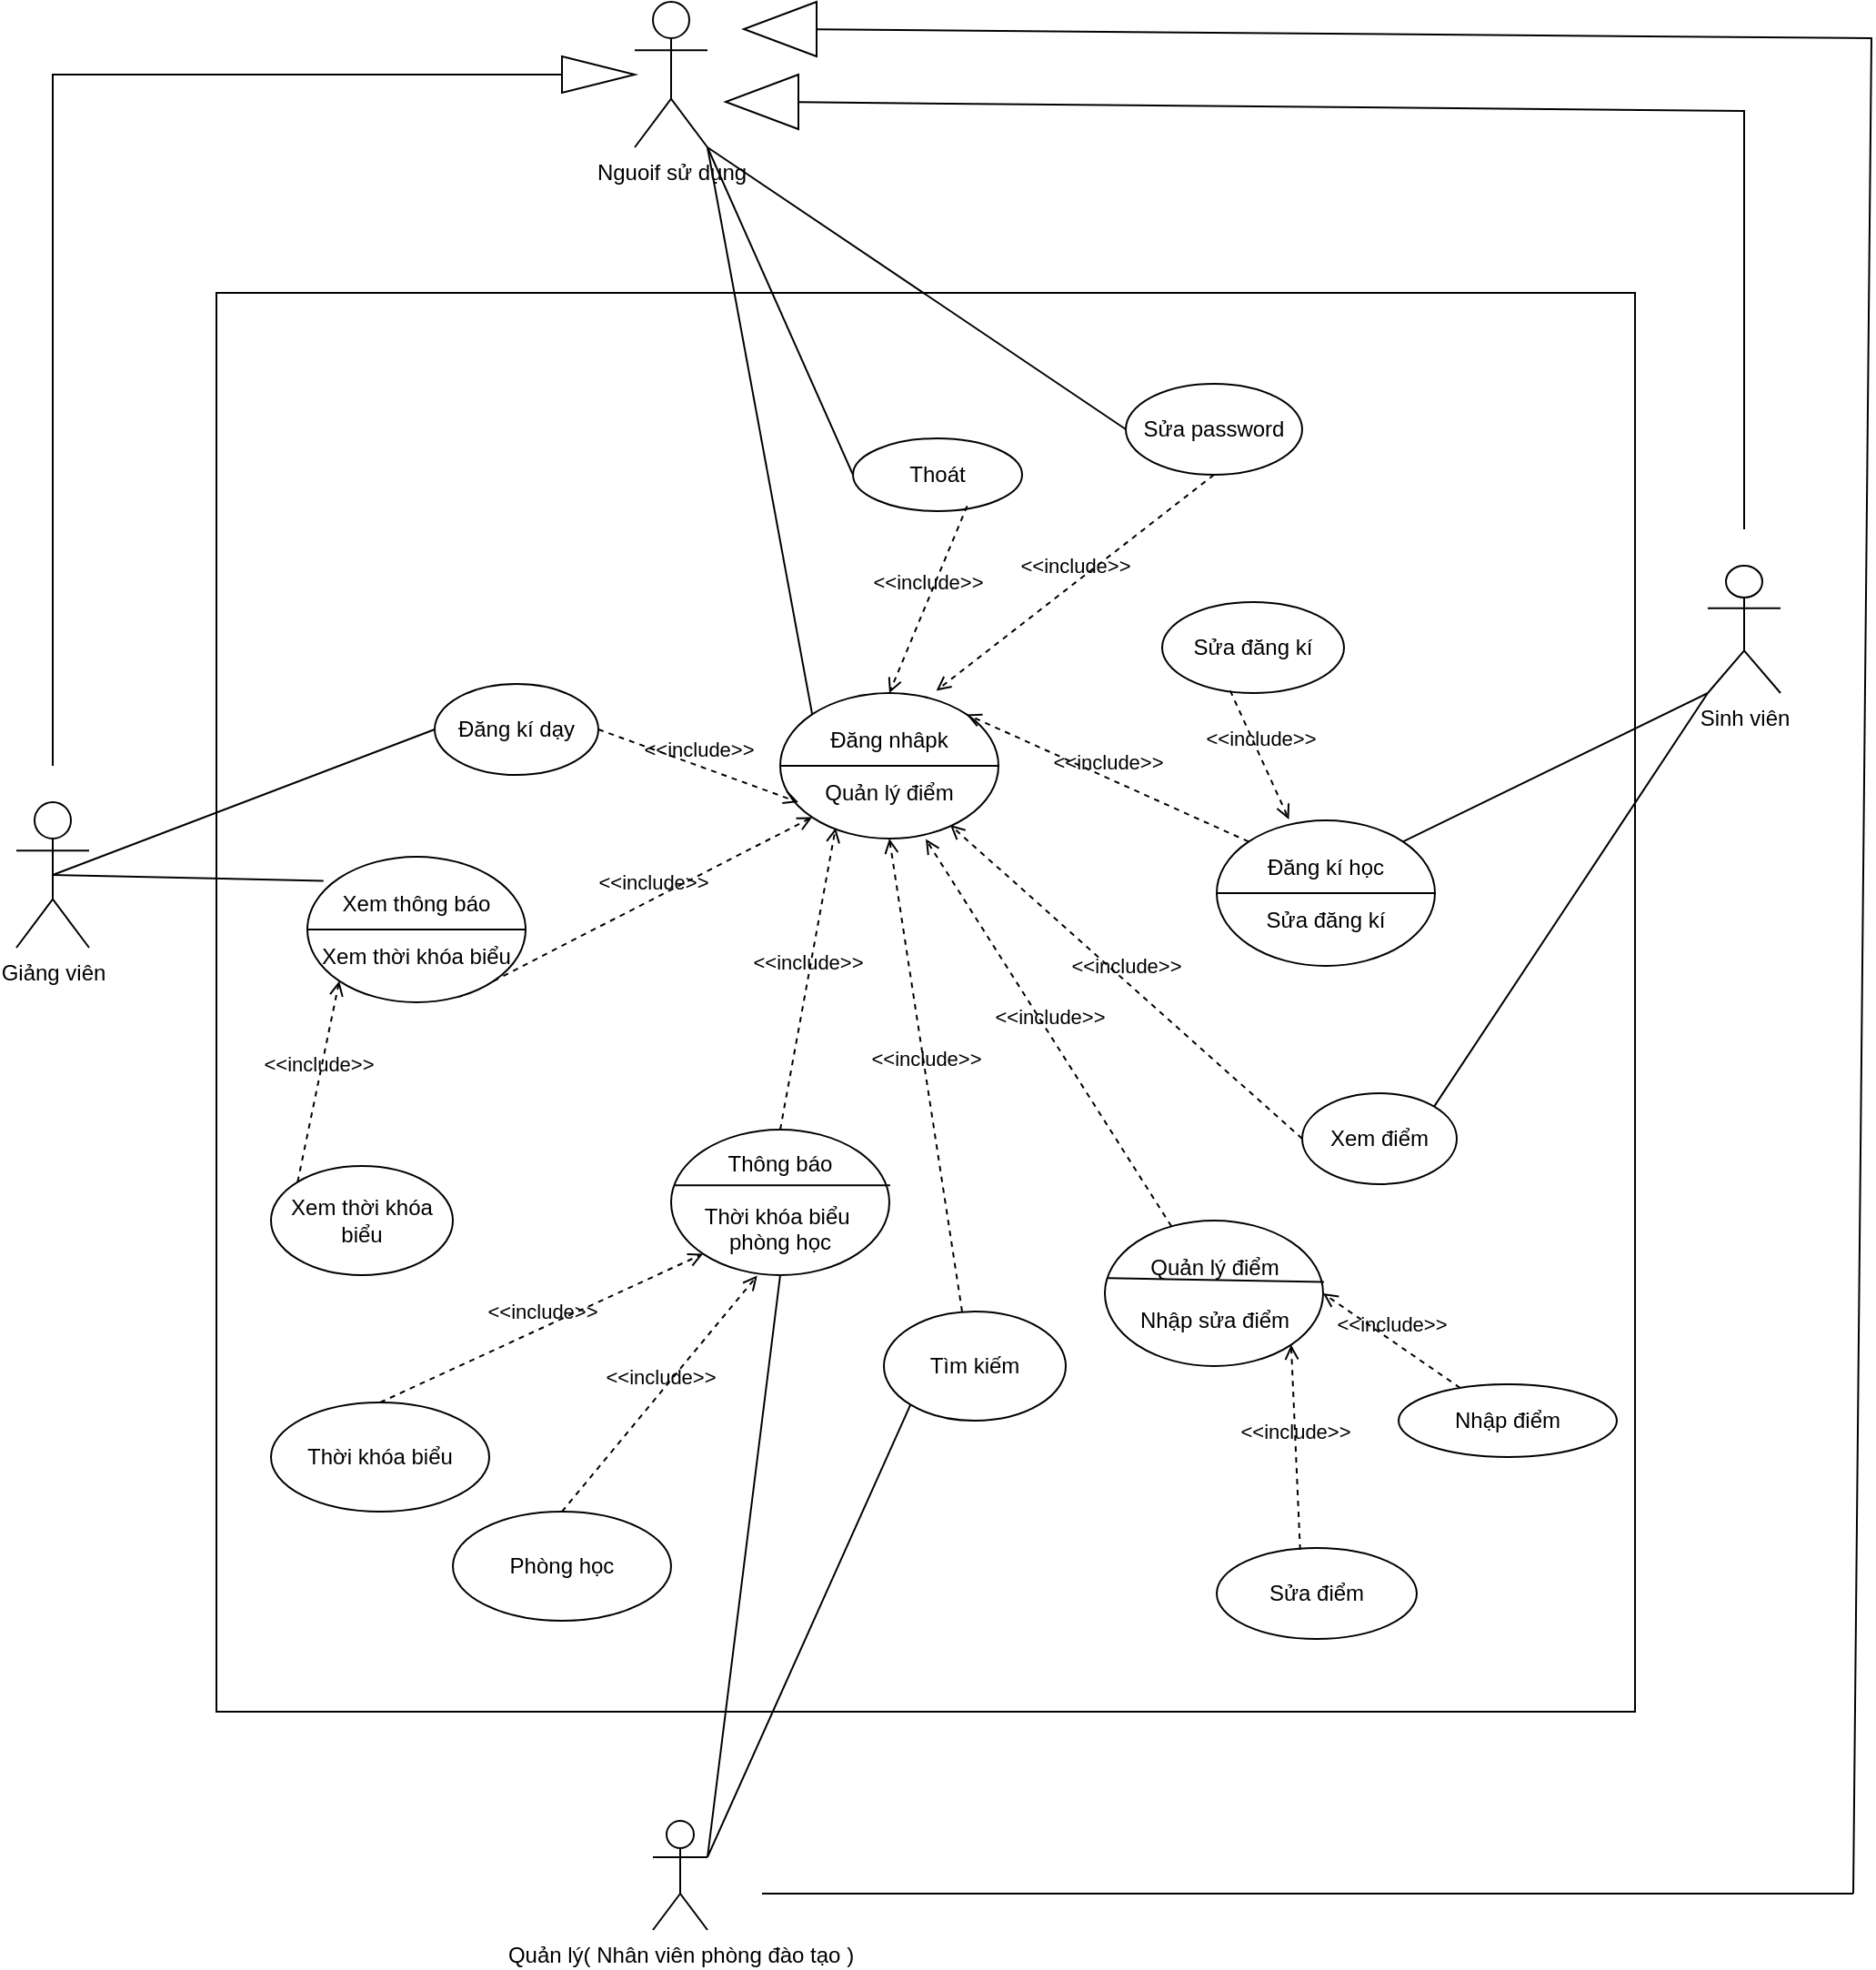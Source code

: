 <mxfile version="25.0.3">
  <diagram id="6lHiAQk8HOKRc7zNvQm8" name="Trang-2">
    <mxGraphModel dx="3008" dy="1889" grid="1" gridSize="10" guides="1" tooltips="1" connect="1" arrows="1" fold="1" page="1" pageScale="1" pageWidth="827" pageHeight="1169" math="0" shadow="0">
      <root>
        <mxCell id="0" />
        <mxCell id="1" parent="0" />
        <mxCell id="EPsZc3uw4uhEmXVaUQpi-1" value="" style="whiteSpace=wrap;html=1;aspect=fixed;" vertex="1" parent="1">
          <mxGeometry x="-830" y="-560" width="780" height="780" as="geometry" />
        </mxCell>
        <mxCell id="M-x9CB5Hjr0w3dW47oBp-1" value="Giảng viên" style="shape=umlActor;verticalLabelPosition=bottom;verticalAlign=top;html=1;outlineConnect=0;" vertex="1" parent="1">
          <mxGeometry x="-940" y="-280" width="40" height="80" as="geometry" />
        </mxCell>
        <mxCell id="M-x9CB5Hjr0w3dW47oBp-2" value="Nguoif sử dụng" style="shape=umlActor;verticalLabelPosition=bottom;verticalAlign=top;html=1;outlineConnect=0;" vertex="1" parent="1">
          <mxGeometry x="-600" y="-720" width="40" height="80" as="geometry" />
        </mxCell>
        <mxCell id="M-x9CB5Hjr0w3dW47oBp-3" value="Sinh viên" style="shape=umlActor;verticalLabelPosition=bottom;verticalAlign=top;html=1;outlineConnect=0;" vertex="1" parent="1">
          <mxGeometry x="-10" y="-410" width="40" height="70" as="geometry" />
        </mxCell>
        <mxCell id="M-x9CB5Hjr0w3dW47oBp-4" value="Quản lý( Nhân viên phòng đào tạo )" style="shape=umlActor;verticalLabelPosition=bottom;verticalAlign=top;html=1;outlineConnect=0;" vertex="1" parent="1">
          <mxGeometry x="-590" y="280" width="30" height="60" as="geometry" />
        </mxCell>
        <mxCell id="bA9wQ-PotX6wTwG8iIQJ-1" value="Đăng nhâpk&lt;div&gt;&lt;br&gt;&lt;/div&gt;&lt;div&gt;Quản lý điểm&lt;/div&gt;" style="ellipse;whiteSpace=wrap;html=1;" vertex="1" parent="1">
          <mxGeometry x="-520" y="-340" width="120" height="80" as="geometry" />
        </mxCell>
        <mxCell id="Btoi5EAv4XQEszbYTbqd-1" value="" style="endArrow=none;html=1;rounded=0;exitX=0;exitY=0.5;exitDx=0;exitDy=0;entryX=1;entryY=0.5;entryDx=0;entryDy=0;" edge="1" parent="1" source="bA9wQ-PotX6wTwG8iIQJ-1" target="bA9wQ-PotX6wTwG8iIQJ-1">
          <mxGeometry width="50" height="50" relative="1" as="geometry">
            <mxPoint x="-420" y="-320" as="sourcePoint" />
            <mxPoint x="-370" y="-370" as="targetPoint" />
          </mxGeometry>
        </mxCell>
        <mxCell id="xCkaqO6xNCcrapbHZynG-1" value="Xem thông báo&lt;div&gt;&lt;br&gt;&lt;/div&gt;&lt;div&gt;Xem thời khóa biểu&lt;/div&gt;" style="ellipse;whiteSpace=wrap;html=1;" vertex="1" parent="1">
          <mxGeometry x="-780" y="-250" width="120" height="80" as="geometry" />
        </mxCell>
        <mxCell id="xCkaqO6xNCcrapbHZynG-2" value="" style="endArrow=none;html=1;rounded=0;exitX=0;exitY=0.5;exitDx=0;exitDy=0;entryX=1;entryY=0.5;entryDx=0;entryDy=0;" edge="1" parent="1" source="xCkaqO6xNCcrapbHZynG-1" target="xCkaqO6xNCcrapbHZynG-1">
          <mxGeometry width="50" height="50" relative="1" as="geometry">
            <mxPoint x="-420" y="-450" as="sourcePoint" />
            <mxPoint x="-370" y="-500" as="targetPoint" />
          </mxGeometry>
        </mxCell>
        <mxCell id="xCkaqO6xNCcrapbHZynG-3" value="Thông báo&lt;div&gt;&lt;br&gt;&lt;/div&gt;&lt;div&gt;Thời khóa biểu&amp;nbsp;&lt;/div&gt;&lt;div&gt;phòng học&lt;/div&gt;" style="ellipse;whiteSpace=wrap;html=1;" vertex="1" parent="1">
          <mxGeometry x="-580" y="-100" width="120" height="80" as="geometry" />
        </mxCell>
        <mxCell id="C7OA-bkWsDKLzO8MohRG-1" value="" style="endArrow=none;html=1;rounded=0;exitX=0.013;exitY=0.383;exitDx=0;exitDy=0;entryX=1.004;entryY=0.383;entryDx=0;entryDy=0;entryPerimeter=0;exitPerimeter=0;" edge="1" parent="1" source="xCkaqO6xNCcrapbHZynG-3" target="xCkaqO6xNCcrapbHZynG-3">
          <mxGeometry width="50" height="50" relative="1" as="geometry">
            <mxPoint x="-420" y="-450" as="sourcePoint" />
            <mxPoint x="-370" y="-500" as="targetPoint" />
          </mxGeometry>
        </mxCell>
        <mxCell id="Pi36NUf26_uoPqvlgbxm-1" value="Quản lý điểm&lt;div&gt;&lt;br&gt;&lt;/div&gt;&lt;div&gt;Nhập sửa điểm&lt;/div&gt;" style="ellipse;whiteSpace=wrap;html=1;" vertex="1" parent="1">
          <mxGeometry x="-341.5" y="-50" width="120" height="80" as="geometry" />
        </mxCell>
        <mxCell id="Pi36NUf26_uoPqvlgbxm-2" value="" style="endArrow=none;html=1;rounded=0;exitX=0.013;exitY=0.396;exitDx=0;exitDy=0;entryX=1.004;entryY=0.422;entryDx=0;entryDy=0;entryPerimeter=0;exitPerimeter=0;" edge="1" parent="1" source="Pi36NUf26_uoPqvlgbxm-1" target="Pi36NUf26_uoPqvlgbxm-1">
          <mxGeometry width="50" height="50" relative="1" as="geometry">
            <mxPoint x="-420" y="-450" as="sourcePoint" />
            <mxPoint x="-370" y="-500" as="targetPoint" />
          </mxGeometry>
        </mxCell>
        <mxCell id="Pi36NUf26_uoPqvlgbxm-3" value="Đăng kí học&lt;div&gt;&lt;br&gt;&lt;/div&gt;&lt;div&gt;Sửa đăng kí&lt;/div&gt;" style="ellipse;whiteSpace=wrap;html=1;" vertex="1" parent="1">
          <mxGeometry x="-280" y="-270" width="120" height="80" as="geometry" />
        </mxCell>
        <mxCell id="K9PLISFrOei85Y9CmQL6-1" value="" style="endArrow=none;html=1;rounded=0;exitX=0;exitY=0.5;exitDx=0;exitDy=0;entryX=1;entryY=0.5;entryDx=0;entryDy=0;" edge="1" parent="1" source="Pi36NUf26_uoPqvlgbxm-3" target="Pi36NUf26_uoPqvlgbxm-3">
          <mxGeometry width="50" height="50" relative="1" as="geometry">
            <mxPoint x="-420" y="-450" as="sourcePoint" />
            <mxPoint x="-370" y="-500" as="targetPoint" />
          </mxGeometry>
        </mxCell>
        <mxCell id="9t7icjrwsTVyZ_qwooLm-1" value="Thoát" style="ellipse;whiteSpace=wrap;html=1;" vertex="1" parent="1">
          <mxGeometry x="-480" y="-480" width="93" height="40" as="geometry" />
        </mxCell>
        <mxCell id="9t7icjrwsTVyZ_qwooLm-2" value="Sửa password" style="ellipse;whiteSpace=wrap;html=1;" vertex="1" parent="1">
          <mxGeometry x="-330" y="-510" width="97" height="50" as="geometry" />
        </mxCell>
        <mxCell id="9t7icjrwsTVyZ_qwooLm-4" value="" style="endArrow=none;html=1;rounded=0;" edge="1" parent="1" target="9t7icjrwsTVyZ_qwooLm-5">
          <mxGeometry width="50" height="50" relative="1" as="geometry">
            <mxPoint x="-920" y="-300" as="sourcePoint" />
            <mxPoint x="-660" y="-680" as="targetPoint" />
            <Array as="points">
              <mxPoint x="-920" y="-680" />
            </Array>
          </mxGeometry>
        </mxCell>
        <mxCell id="9t7icjrwsTVyZ_qwooLm-5" value="" style="triangle;whiteSpace=wrap;html=1;" vertex="1" parent="1">
          <mxGeometry x="-640" y="-690" width="40" height="20" as="geometry" />
        </mxCell>
        <mxCell id="9t7icjrwsTVyZ_qwooLm-6" value="" style="endArrow=none;html=1;rounded=0;" edge="1" parent="1" target="9t7icjrwsTVyZ_qwooLm-7">
          <mxGeometry width="50" height="50" relative="1" as="geometry">
            <mxPoint x="70" y="320" as="sourcePoint" />
            <mxPoint x="-490" y="-680" as="targetPoint" />
            <Array as="points">
              <mxPoint x="80" y="-700" />
            </Array>
          </mxGeometry>
        </mxCell>
        <mxCell id="9t7icjrwsTVyZ_qwooLm-7" value="" style="triangle;whiteSpace=wrap;html=1;direction=west;" vertex="1" parent="1">
          <mxGeometry x="-540" y="-720" width="40" height="30" as="geometry" />
        </mxCell>
        <mxCell id="9t7icjrwsTVyZ_qwooLm-8" value="" style="endArrow=none;html=1;rounded=0;" edge="1" parent="1">
          <mxGeometry width="50" height="50" relative="1" as="geometry">
            <mxPoint x="-530" y="320" as="sourcePoint" />
            <mxPoint x="70" y="320" as="targetPoint" />
          </mxGeometry>
        </mxCell>
        <mxCell id="9t7icjrwsTVyZ_qwooLm-11" value="" style="endArrow=none;html=1;rounded=0;" edge="1" parent="1" target="9t7icjrwsTVyZ_qwooLm-12">
          <mxGeometry width="50" height="50" relative="1" as="geometry">
            <mxPoint x="10" y="-430" as="sourcePoint" />
            <mxPoint x="-460" y="-650" as="targetPoint" />
            <Array as="points">
              <mxPoint x="10" y="-660" />
            </Array>
          </mxGeometry>
        </mxCell>
        <mxCell id="9t7icjrwsTVyZ_qwooLm-12" value="" style="triangle;whiteSpace=wrap;html=1;direction=west;" vertex="1" parent="1">
          <mxGeometry x="-550" y="-680" width="40" height="30" as="geometry" />
        </mxCell>
        <mxCell id="9t7icjrwsTVyZ_qwooLm-13" value="" style="endArrow=none;html=1;rounded=0;exitX=0;exitY=0;exitDx=0;exitDy=0;entryX=1;entryY=1;entryDx=0;entryDy=0;entryPerimeter=0;" edge="1" parent="1" source="bA9wQ-PotX6wTwG8iIQJ-1" target="M-x9CB5Hjr0w3dW47oBp-2">
          <mxGeometry width="50" height="50" relative="1" as="geometry">
            <mxPoint x="-520" y="-320" as="sourcePoint" />
            <mxPoint x="-560" y="-650" as="targetPoint" />
          </mxGeometry>
        </mxCell>
        <mxCell id="9t7icjrwsTVyZ_qwooLm-14" value="" style="endArrow=none;html=1;rounded=0;entryX=0;entryY=0.5;entryDx=0;entryDy=0;exitX=1;exitY=1;exitDx=0;exitDy=0;exitPerimeter=0;" edge="1" parent="1" source="M-x9CB5Hjr0w3dW47oBp-2" target="9t7icjrwsTVyZ_qwooLm-1">
          <mxGeometry width="50" height="50" relative="1" as="geometry">
            <mxPoint x="-550" y="-620" as="sourcePoint" />
            <mxPoint x="-470" y="-370" as="targetPoint" />
          </mxGeometry>
        </mxCell>
        <mxCell id="9t7icjrwsTVyZ_qwooLm-15" value="" style="endArrow=none;html=1;rounded=0;entryX=0;entryY=0.5;entryDx=0;entryDy=0;exitX=1;exitY=1;exitDx=0;exitDy=0;exitPerimeter=0;" edge="1" parent="1" source="M-x9CB5Hjr0w3dW47oBp-2" target="9t7icjrwsTVyZ_qwooLm-2">
          <mxGeometry width="50" height="50" relative="1" as="geometry">
            <mxPoint x="-550" y="-640" as="sourcePoint" />
            <mxPoint x="-470" y="-370" as="targetPoint" />
          </mxGeometry>
        </mxCell>
        <mxCell id="9t7icjrwsTVyZ_qwooLm-16" value="&amp;lt;&amp;lt;include&amp;gt;&amp;gt;" style="html=1;verticalAlign=bottom;labelBackgroundColor=none;endArrow=open;endFill=0;dashed=1;rounded=0;entryX=0.5;entryY=0;entryDx=0;entryDy=0;exitX=0.675;exitY=0.929;exitDx=0;exitDy=0;exitPerimeter=0;" edge="1" parent="1" source="9t7icjrwsTVyZ_qwooLm-1" target="bA9wQ-PotX6wTwG8iIQJ-1">
          <mxGeometry width="160" relative="1" as="geometry">
            <mxPoint x="-420" y="-430" as="sourcePoint" />
            <mxPoint x="-420" y="-350" as="targetPoint" />
          </mxGeometry>
        </mxCell>
        <mxCell id="9t7icjrwsTVyZ_qwooLm-17" value="&amp;lt;&amp;lt;include&amp;gt;&amp;gt;" style="html=1;verticalAlign=bottom;labelBackgroundColor=none;endArrow=open;endFill=0;dashed=1;rounded=0;exitX=0.5;exitY=1;exitDx=0;exitDy=0;entryX=0.715;entryY=-0.016;entryDx=0;entryDy=0;entryPerimeter=0;" edge="1" parent="1" source="9t7icjrwsTVyZ_qwooLm-2" target="bA9wQ-PotX6wTwG8iIQJ-1">
          <mxGeometry width="160" relative="1" as="geometry">
            <mxPoint x="-580" y="-350" as="sourcePoint" />
            <mxPoint x="-420" y="-350" as="targetPoint" />
          </mxGeometry>
        </mxCell>
        <mxCell id="9t7icjrwsTVyZ_qwooLm-18" value="Đăng kí dạy" style="ellipse;whiteSpace=wrap;html=1;" vertex="1" parent="1">
          <mxGeometry x="-710" y="-345" width="90" height="50" as="geometry" />
        </mxCell>
        <mxCell id="9t7icjrwsTVyZ_qwooLm-19" value="&amp;lt;&amp;lt;include&amp;gt;&amp;gt;" style="html=1;verticalAlign=bottom;labelBackgroundColor=none;endArrow=open;endFill=0;dashed=1;rounded=0;exitX=1;exitY=0.5;exitDx=0;exitDy=0;entryX=0.083;entryY=0.75;entryDx=0;entryDy=0;entryPerimeter=0;" edge="1" parent="1" source="9t7icjrwsTVyZ_qwooLm-18" target="bA9wQ-PotX6wTwG8iIQJ-1">
          <mxGeometry width="160" relative="1" as="geometry">
            <mxPoint x="-580" y="-280" as="sourcePoint" />
            <mxPoint x="-420" y="-280" as="targetPoint" />
          </mxGeometry>
        </mxCell>
        <mxCell id="9t7icjrwsTVyZ_qwooLm-20" value="&amp;lt;&amp;lt;include&amp;gt;&amp;gt;" style="html=1;verticalAlign=bottom;labelBackgroundColor=none;endArrow=open;endFill=0;dashed=1;rounded=0;exitX=1;exitY=1;exitDx=0;exitDy=0;entryX=0;entryY=1;entryDx=0;entryDy=0;" edge="1" parent="1" source="xCkaqO6xNCcrapbHZynG-1" target="bA9wQ-PotX6wTwG8iIQJ-1">
          <mxGeometry width="160" relative="1" as="geometry">
            <mxPoint x="-580" y="-280" as="sourcePoint" />
            <mxPoint x="-420" y="-280" as="targetPoint" />
          </mxGeometry>
        </mxCell>
        <mxCell id="9t7icjrwsTVyZ_qwooLm-24" value="" style="endArrow=none;html=1;rounded=0;entryX=0;entryY=0.5;entryDx=0;entryDy=0;exitX=0.5;exitY=0.5;exitDx=0;exitDy=0;exitPerimeter=0;" edge="1" parent="1" source="M-x9CB5Hjr0w3dW47oBp-1" target="9t7icjrwsTVyZ_qwooLm-18">
          <mxGeometry width="50" height="50" relative="1" as="geometry">
            <mxPoint x="-1050" y="-270" as="sourcePoint" />
            <mxPoint x="-470" y="-270" as="targetPoint" />
          </mxGeometry>
        </mxCell>
        <mxCell id="9t7icjrwsTVyZ_qwooLm-25" value="" style="endArrow=none;html=1;rounded=0;entryX=0.074;entryY=0.166;entryDx=0;entryDy=0;entryPerimeter=0;exitX=0.5;exitY=0.5;exitDx=0;exitDy=0;exitPerimeter=0;" edge="1" parent="1" source="M-x9CB5Hjr0w3dW47oBp-1" target="xCkaqO6xNCcrapbHZynG-1">
          <mxGeometry width="50" height="50" relative="1" as="geometry">
            <mxPoint x="-1070" y="-230" as="sourcePoint" />
            <mxPoint x="-470" y="-270" as="targetPoint" />
          </mxGeometry>
        </mxCell>
        <mxCell id="9t7icjrwsTVyZ_qwooLm-26" value="Xem thời khóa biểu" style="ellipse;whiteSpace=wrap;html=1;" vertex="1" parent="1">
          <mxGeometry x="-800" y="-80" width="100" height="60" as="geometry" />
        </mxCell>
        <mxCell id="9t7icjrwsTVyZ_qwooLm-27" value="&amp;lt;&amp;lt;include&amp;gt;&amp;gt;" style="html=1;verticalAlign=bottom;labelBackgroundColor=none;endArrow=open;endFill=0;dashed=1;rounded=0;exitX=0;exitY=0;exitDx=0;exitDy=0;entryX=0;entryY=1;entryDx=0;entryDy=0;" edge="1" parent="1" source="9t7icjrwsTVyZ_qwooLm-26" target="xCkaqO6xNCcrapbHZynG-1">
          <mxGeometry width="160" relative="1" as="geometry">
            <mxPoint x="-580" y="-320" as="sourcePoint" />
            <mxPoint x="-420" y="-320" as="targetPoint" />
          </mxGeometry>
        </mxCell>
        <mxCell id="9t7icjrwsTVyZ_qwooLm-28" value="Thời khóa biểu" style="ellipse;whiteSpace=wrap;html=1;" vertex="1" parent="1">
          <mxGeometry x="-800" y="50" width="120" height="60" as="geometry" />
        </mxCell>
        <mxCell id="9t7icjrwsTVyZ_qwooLm-29" value="Phòng học" style="ellipse;whiteSpace=wrap;html=1;" vertex="1" parent="1">
          <mxGeometry x="-700" y="110" width="120" height="60" as="geometry" />
        </mxCell>
        <mxCell id="9t7icjrwsTVyZ_qwooLm-30" value="&amp;lt;&amp;lt;include&amp;gt;&amp;gt;" style="html=1;verticalAlign=bottom;labelBackgroundColor=none;endArrow=open;endFill=0;dashed=1;rounded=0;exitX=0.5;exitY=0;exitDx=0;exitDy=0;entryX=0;entryY=1;entryDx=0;entryDy=0;" edge="1" parent="1" source="9t7icjrwsTVyZ_qwooLm-28" target="xCkaqO6xNCcrapbHZynG-3">
          <mxGeometry width="160" relative="1" as="geometry">
            <mxPoint x="-420" y="230" as="sourcePoint" />
            <mxPoint x="-260" y="230" as="targetPoint" />
          </mxGeometry>
        </mxCell>
        <mxCell id="9t7icjrwsTVyZ_qwooLm-31" value="&amp;lt;&amp;lt;include&amp;gt;&amp;gt;" style="html=1;verticalAlign=bottom;labelBackgroundColor=none;endArrow=open;endFill=0;dashed=1;rounded=0;exitX=0.5;exitY=0;exitDx=0;exitDy=0;entryX=0.395;entryY=1.003;entryDx=0;entryDy=0;entryPerimeter=0;" edge="1" parent="1" source="9t7icjrwsTVyZ_qwooLm-29" target="xCkaqO6xNCcrapbHZynG-3">
          <mxGeometry width="160" relative="1" as="geometry">
            <mxPoint x="-420" y="230" as="sourcePoint" />
            <mxPoint x="-260" y="230" as="targetPoint" />
          </mxGeometry>
        </mxCell>
        <mxCell id="9t7icjrwsTVyZ_qwooLm-32" value="Tìm kiếm" style="ellipse;whiteSpace=wrap;html=1;" vertex="1" parent="1">
          <mxGeometry x="-463" width="100" height="60" as="geometry" />
        </mxCell>
        <mxCell id="9t7icjrwsTVyZ_qwooLm-33" value="" style="endArrow=none;html=1;rounded=0;exitX=0.5;exitY=1;exitDx=0;exitDy=0;entryX=1;entryY=0.333;entryDx=0;entryDy=0;entryPerimeter=0;" edge="1" parent="1" source="xCkaqO6xNCcrapbHZynG-3" target="M-x9CB5Hjr0w3dW47oBp-4">
          <mxGeometry width="50" height="50" relative="1" as="geometry">
            <mxPoint x="-370" y="150" as="sourcePoint" />
            <mxPoint x="-320" y="100" as="targetPoint" />
          </mxGeometry>
        </mxCell>
        <mxCell id="9t7icjrwsTVyZ_qwooLm-34" value="" style="endArrow=none;html=1;rounded=0;exitX=0;exitY=1;exitDx=0;exitDy=0;entryX=1;entryY=0.333;entryDx=0;entryDy=0;entryPerimeter=0;" edge="1" parent="1" source="9t7icjrwsTVyZ_qwooLm-32" target="M-x9CB5Hjr0w3dW47oBp-4">
          <mxGeometry width="50" height="50" relative="1" as="geometry">
            <mxPoint x="-370" y="150" as="sourcePoint" />
            <mxPoint x="-320" y="100" as="targetPoint" />
          </mxGeometry>
        </mxCell>
        <mxCell id="9t7icjrwsTVyZ_qwooLm-35" value="&amp;lt;&amp;lt;include&amp;gt;&amp;gt;" style="html=1;verticalAlign=bottom;labelBackgroundColor=none;endArrow=open;endFill=0;dashed=1;rounded=0;exitX=0.5;exitY=0;exitDx=0;exitDy=0;entryX=0.254;entryY=0.926;entryDx=0;entryDy=0;entryPerimeter=0;" edge="1" parent="1" source="xCkaqO6xNCcrapbHZynG-3" target="bA9wQ-PotX6wTwG8iIQJ-1">
          <mxGeometry width="160" relative="1" as="geometry">
            <mxPoint x="-420" y="10" as="sourcePoint" />
            <mxPoint x="-260" y="10" as="targetPoint" />
          </mxGeometry>
        </mxCell>
        <mxCell id="9t7icjrwsTVyZ_qwooLm-37" value="&amp;lt;&amp;lt;include&amp;gt;&amp;gt;" style="html=1;verticalAlign=bottom;labelBackgroundColor=none;endArrow=open;endFill=0;dashed=1;rounded=0;entryX=0.5;entryY=1;entryDx=0;entryDy=0;exitX=0.43;exitY=0;exitDx=0;exitDy=0;exitPerimeter=0;" edge="1" parent="1" source="9t7icjrwsTVyZ_qwooLm-32" target="bA9wQ-PotX6wTwG8iIQJ-1">
          <mxGeometry width="160" relative="1" as="geometry">
            <mxPoint x="-420" y="-10" as="sourcePoint" />
            <mxPoint x="-260" y="10" as="targetPoint" />
          </mxGeometry>
        </mxCell>
        <mxCell id="9t7icjrwsTVyZ_qwooLm-38" value="Sửa đăng kí" style="ellipse;whiteSpace=wrap;html=1;" vertex="1" parent="1">
          <mxGeometry x="-310" y="-390" width="100" height="50" as="geometry" />
        </mxCell>
        <mxCell id="9t7icjrwsTVyZ_qwooLm-39" value="Xem điểm" style="ellipse;whiteSpace=wrap;html=1;" vertex="1" parent="1">
          <mxGeometry x="-233" y="-120" width="85" height="50" as="geometry" />
        </mxCell>
        <mxCell id="9t7icjrwsTVyZ_qwooLm-40" value="&amp;lt;&amp;lt;include&amp;gt;&amp;gt;" style="html=1;verticalAlign=bottom;labelBackgroundColor=none;endArrow=open;endFill=0;dashed=1;rounded=0;exitX=0.374;exitY=0.974;exitDx=0;exitDy=0;exitPerimeter=0;entryX=0.331;entryY=-0.007;entryDx=0;entryDy=0;entryPerimeter=0;" edge="1" parent="1" source="9t7icjrwsTVyZ_qwooLm-38" target="Pi36NUf26_uoPqvlgbxm-3">
          <mxGeometry width="160" relative="1" as="geometry">
            <mxPoint x="-420" y="-190" as="sourcePoint" />
            <mxPoint x="-260" y="-190" as="targetPoint" />
          </mxGeometry>
        </mxCell>
        <mxCell id="9t7icjrwsTVyZ_qwooLm-41" value="&amp;lt;&amp;lt;include&amp;gt;&amp;gt;" style="html=1;verticalAlign=bottom;labelBackgroundColor=none;endArrow=open;endFill=0;dashed=1;rounded=0;entryX=1;entryY=0;entryDx=0;entryDy=0;exitX=0;exitY=0;exitDx=0;exitDy=0;" edge="1" parent="1" source="Pi36NUf26_uoPqvlgbxm-3" target="bA9wQ-PotX6wTwG8iIQJ-1">
          <mxGeometry width="160" relative="1" as="geometry">
            <mxPoint x="-420" y="-190" as="sourcePoint" />
            <mxPoint x="-260" y="-190" as="targetPoint" />
          </mxGeometry>
        </mxCell>
        <mxCell id="9t7icjrwsTVyZ_qwooLm-42" value="&amp;lt;&amp;lt;include&amp;gt;&amp;gt;" style="html=1;verticalAlign=bottom;labelBackgroundColor=none;endArrow=open;endFill=0;dashed=1;rounded=0;exitX=0;exitY=0.5;exitDx=0;exitDy=0;entryX=0.779;entryY=0.907;entryDx=0;entryDy=0;entryPerimeter=0;" edge="1" parent="1" source="9t7icjrwsTVyZ_qwooLm-39" target="bA9wQ-PotX6wTwG8iIQJ-1">
          <mxGeometry width="160" relative="1" as="geometry">
            <mxPoint x="-420" y="-10" as="sourcePoint" />
            <mxPoint x="-260" y="-10" as="targetPoint" />
          </mxGeometry>
        </mxCell>
        <mxCell id="9t7icjrwsTVyZ_qwooLm-44" value="" style="endArrow=none;html=1;rounded=0;entryX=1;entryY=0;entryDx=0;entryDy=0;exitX=0;exitY=1;exitDx=0;exitDy=0;exitPerimeter=0;" edge="1" parent="1" source="M-x9CB5Hjr0w3dW47oBp-3" target="Pi36NUf26_uoPqvlgbxm-3">
          <mxGeometry width="50" height="50" relative="1" as="geometry">
            <mxPoint x="-370" as="sourcePoint" />
            <mxPoint x="-320" y="-50" as="targetPoint" />
          </mxGeometry>
        </mxCell>
        <mxCell id="9t7icjrwsTVyZ_qwooLm-45" value="" style="endArrow=none;html=1;rounded=0;entryX=0;entryY=1;entryDx=0;entryDy=0;entryPerimeter=0;exitX=1;exitY=0;exitDx=0;exitDy=0;" edge="1" parent="1" source="9t7icjrwsTVyZ_qwooLm-39" target="M-x9CB5Hjr0w3dW47oBp-3">
          <mxGeometry width="50" height="50" relative="1" as="geometry">
            <mxPoint x="-370" as="sourcePoint" />
            <mxPoint x="-320" y="-50" as="targetPoint" />
          </mxGeometry>
        </mxCell>
        <mxCell id="9t7icjrwsTVyZ_qwooLm-46" value="&amp;lt;&amp;lt;include&amp;gt;&amp;gt;" style="html=1;verticalAlign=bottom;labelBackgroundColor=none;endArrow=open;endFill=0;dashed=1;rounded=0;entryX=0.5;entryY=0.385;entryDx=0;entryDy=0;entryPerimeter=0;" edge="1" parent="1" source="Pi36NUf26_uoPqvlgbxm-1" target="EPsZc3uw4uhEmXVaUQpi-1">
          <mxGeometry width="160" relative="1" as="geometry">
            <mxPoint x="-420" y="-20" as="sourcePoint" />
            <mxPoint x="-260" y="-20" as="targetPoint" />
          </mxGeometry>
        </mxCell>
        <mxCell id="9t7icjrwsTVyZ_qwooLm-47" value="Nhập điểm" style="ellipse;whiteSpace=wrap;html=1;" vertex="1" parent="1">
          <mxGeometry x="-180" y="40" width="120" height="40" as="geometry" />
        </mxCell>
        <mxCell id="9t7icjrwsTVyZ_qwooLm-48" value="Sửa điểm" style="ellipse;whiteSpace=wrap;html=1;" vertex="1" parent="1">
          <mxGeometry x="-280" y="130" width="110" height="50" as="geometry" />
        </mxCell>
        <mxCell id="9t7icjrwsTVyZ_qwooLm-49" value="&amp;lt;&amp;lt;include&amp;gt;&amp;gt;" style="html=1;verticalAlign=bottom;labelBackgroundColor=none;endArrow=open;endFill=0;dashed=1;rounded=0;entryX=1;entryY=0.5;entryDx=0;entryDy=0;" edge="1" parent="1" source="9t7icjrwsTVyZ_qwooLm-47" target="Pi36NUf26_uoPqvlgbxm-1">
          <mxGeometry width="160" relative="1" as="geometry">
            <mxPoint x="-420" y="-20" as="sourcePoint" />
            <mxPoint x="-220" y="-20" as="targetPoint" />
          </mxGeometry>
        </mxCell>
        <mxCell id="9t7icjrwsTVyZ_qwooLm-50" value="&amp;lt;&amp;lt;include&amp;gt;&amp;gt;" style="html=1;verticalAlign=bottom;labelBackgroundColor=none;endArrow=open;endFill=0;dashed=1;rounded=0;exitX=0.417;exitY=0.02;exitDx=0;exitDy=0;exitPerimeter=0;entryX=1;entryY=1;entryDx=0;entryDy=0;" edge="1" parent="1" source="9t7icjrwsTVyZ_qwooLm-48" target="Pi36NUf26_uoPqvlgbxm-1">
          <mxGeometry width="160" relative="1" as="geometry">
            <mxPoint x="-420" y="-20" as="sourcePoint" />
            <mxPoint x="-260" y="-20" as="targetPoint" />
          </mxGeometry>
        </mxCell>
      </root>
    </mxGraphModel>
  </diagram>
</mxfile>
